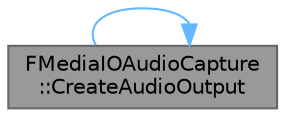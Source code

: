 digraph "FMediaIOAudioCapture::CreateAudioOutput"
{
 // INTERACTIVE_SVG=YES
 // LATEX_PDF_SIZE
  bgcolor="transparent";
  edge [fontname=Helvetica,fontsize=10,labelfontname=Helvetica,labelfontsize=10];
  node [fontname=Helvetica,fontsize=10,shape=box,height=0.2,width=0.4];
  rankdir="LR";
  Node1 [id="Node000001",label="FMediaIOAudioCapture\l::CreateAudioOutput",height=0.2,width=0.4,color="gray40", fillcolor="grey60", style="filled", fontcolor="black",tooltip="Create an audio output that will receive audio samples."];
  Node1 -> Node1 [id="edge1_Node000001_Node000001",color="steelblue1",style="solid",tooltip=" "];
}
